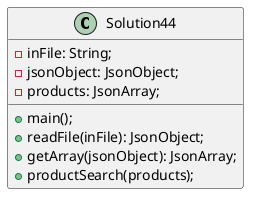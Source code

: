 @startuml
class Solution44{
-inFile: String;
-jsonObject: JsonObject;
-products: JsonArray;

+main();
+readFile(inFile): JsonObject;
+getArray(jsonObject): JsonArray;
+productSearch(products);
}
@enduml